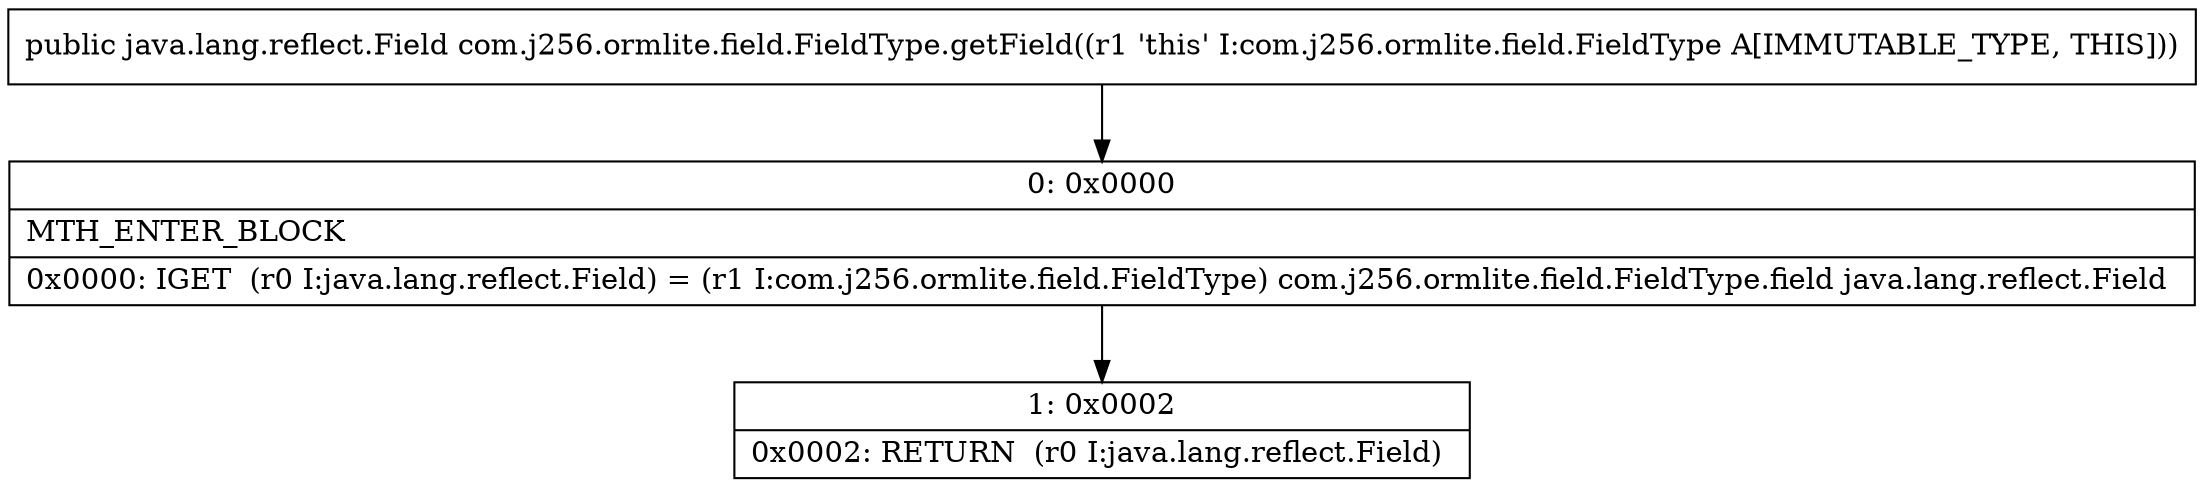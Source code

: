 digraph "CFG forcom.j256.ormlite.field.FieldType.getField()Ljava\/lang\/reflect\/Field;" {
Node_0 [shape=record,label="{0\:\ 0x0000|MTH_ENTER_BLOCK\l|0x0000: IGET  (r0 I:java.lang.reflect.Field) = (r1 I:com.j256.ormlite.field.FieldType) com.j256.ormlite.field.FieldType.field java.lang.reflect.Field \l}"];
Node_1 [shape=record,label="{1\:\ 0x0002|0x0002: RETURN  (r0 I:java.lang.reflect.Field) \l}"];
MethodNode[shape=record,label="{public java.lang.reflect.Field com.j256.ormlite.field.FieldType.getField((r1 'this' I:com.j256.ormlite.field.FieldType A[IMMUTABLE_TYPE, THIS])) }"];
MethodNode -> Node_0;
Node_0 -> Node_1;
}

